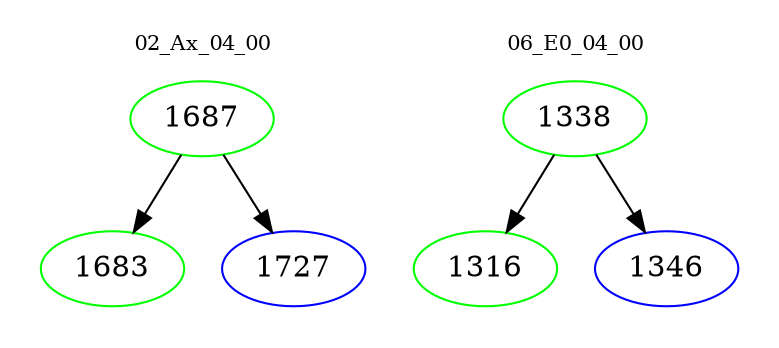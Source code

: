 digraph{
subgraph cluster_0 {
color = white
label = "02_Ax_04_00";
fontsize=10;
T0_1687 [label="1687", color="green"]
T0_1687 -> T0_1683 [color="black"]
T0_1683 [label="1683", color="green"]
T0_1687 -> T0_1727 [color="black"]
T0_1727 [label="1727", color="blue"]
}
subgraph cluster_1 {
color = white
label = "06_E0_04_00";
fontsize=10;
T1_1338 [label="1338", color="green"]
T1_1338 -> T1_1316 [color="black"]
T1_1316 [label="1316", color="green"]
T1_1338 -> T1_1346 [color="black"]
T1_1346 [label="1346", color="blue"]
}
}
